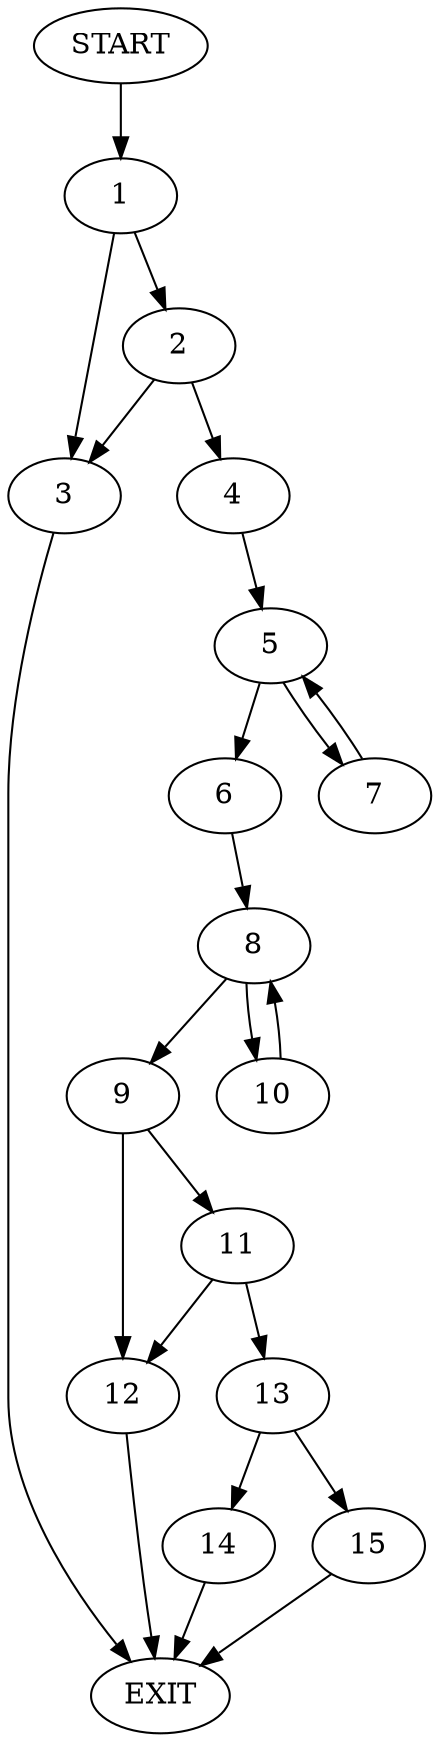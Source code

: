 digraph {
0 [label="START"]
16 [label="EXIT"]
0 -> 1
1 -> 2
1 -> 3
3 -> 16
2 -> 4
2 -> 3
4 -> 5
5 -> 6
5 -> 7
7 -> 5
6 -> 8
8 -> 9
8 -> 10
10 -> 8
9 -> 11
9 -> 12
11 -> 12
11 -> 13
12 -> 16
13 -> 14
13 -> 15
15 -> 16
14 -> 16
}
